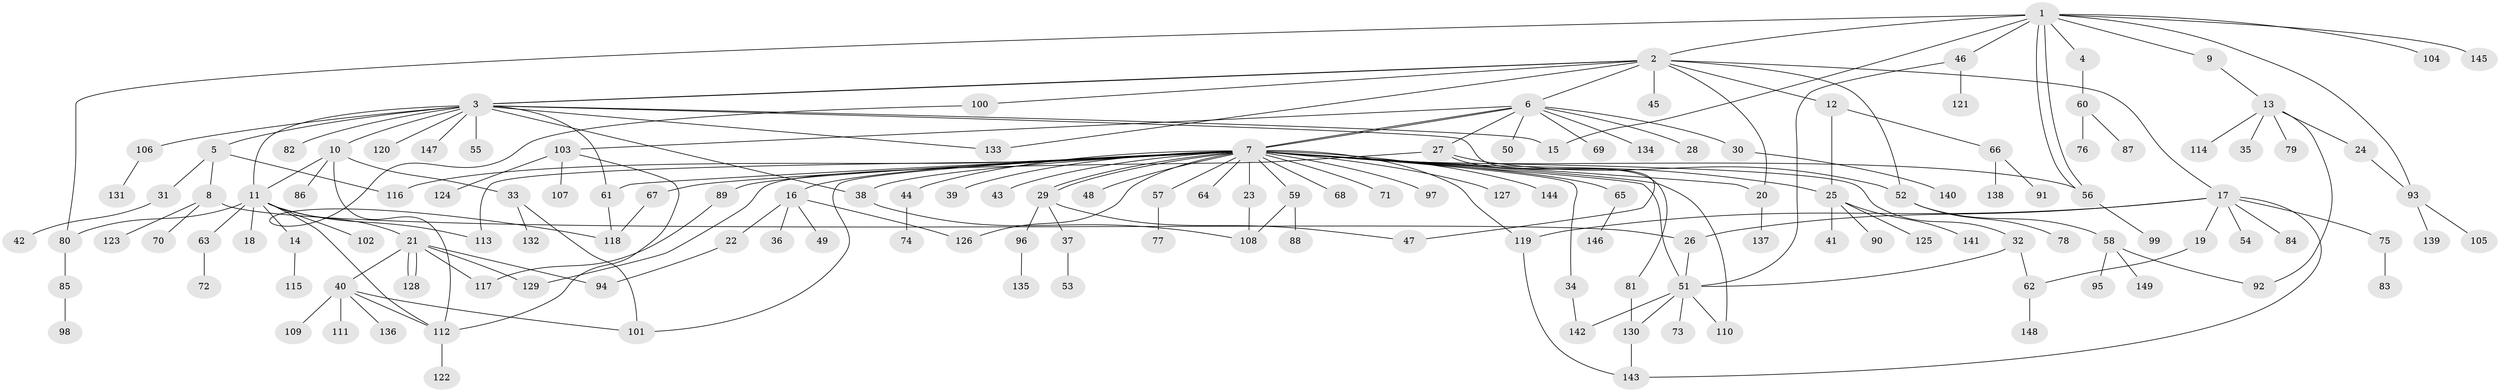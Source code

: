 // coarse degree distribution, {1: 0.35555555555555557, 24: 0.022222222222222223, 6: 0.044444444444444446, 2: 0.28888888888888886, 5: 0.1111111111111111, 3: 0.08888888888888889, 7: 0.022222222222222223, 4: 0.022222222222222223, 8: 0.044444444444444446}
// Generated by graph-tools (version 1.1) at 2025/36/03/04/25 23:36:44]
// undirected, 149 vertices, 192 edges
graph export_dot {
  node [color=gray90,style=filled];
  1;
  2;
  3;
  4;
  5;
  6;
  7;
  8;
  9;
  10;
  11;
  12;
  13;
  14;
  15;
  16;
  17;
  18;
  19;
  20;
  21;
  22;
  23;
  24;
  25;
  26;
  27;
  28;
  29;
  30;
  31;
  32;
  33;
  34;
  35;
  36;
  37;
  38;
  39;
  40;
  41;
  42;
  43;
  44;
  45;
  46;
  47;
  48;
  49;
  50;
  51;
  52;
  53;
  54;
  55;
  56;
  57;
  58;
  59;
  60;
  61;
  62;
  63;
  64;
  65;
  66;
  67;
  68;
  69;
  70;
  71;
  72;
  73;
  74;
  75;
  76;
  77;
  78;
  79;
  80;
  81;
  82;
  83;
  84;
  85;
  86;
  87;
  88;
  89;
  90;
  91;
  92;
  93;
  94;
  95;
  96;
  97;
  98;
  99;
  100;
  101;
  102;
  103;
  104;
  105;
  106;
  107;
  108;
  109;
  110;
  111;
  112;
  113;
  114;
  115;
  116;
  117;
  118;
  119;
  120;
  121;
  122;
  123;
  124;
  125;
  126;
  127;
  128;
  129;
  130;
  131;
  132;
  133;
  134;
  135;
  136;
  137;
  138;
  139;
  140;
  141;
  142;
  143;
  144;
  145;
  146;
  147;
  148;
  149;
  1 -- 2;
  1 -- 4;
  1 -- 9;
  1 -- 15;
  1 -- 46;
  1 -- 56;
  1 -- 56;
  1 -- 80;
  1 -- 93;
  1 -- 104;
  1 -- 145;
  2 -- 3;
  2 -- 3;
  2 -- 6;
  2 -- 12;
  2 -- 17;
  2 -- 20;
  2 -- 45;
  2 -- 52;
  2 -- 100;
  2 -- 133;
  3 -- 5;
  3 -- 10;
  3 -- 11;
  3 -- 15;
  3 -- 38;
  3 -- 55;
  3 -- 61;
  3 -- 81;
  3 -- 82;
  3 -- 106;
  3 -- 120;
  3 -- 133;
  3 -- 147;
  4 -- 60;
  5 -- 8;
  5 -- 31;
  5 -- 116;
  6 -- 7;
  6 -- 7;
  6 -- 27;
  6 -- 28;
  6 -- 30;
  6 -- 50;
  6 -- 69;
  6 -- 103;
  6 -- 134;
  7 -- 16;
  7 -- 20;
  7 -- 23;
  7 -- 25;
  7 -- 29;
  7 -- 29;
  7 -- 32;
  7 -- 34;
  7 -- 38;
  7 -- 39;
  7 -- 43;
  7 -- 44;
  7 -- 48;
  7 -- 51;
  7 -- 56;
  7 -- 57;
  7 -- 59;
  7 -- 61;
  7 -- 64;
  7 -- 65;
  7 -- 67;
  7 -- 68;
  7 -- 71;
  7 -- 89;
  7 -- 97;
  7 -- 101;
  7 -- 110;
  7 -- 113;
  7 -- 116;
  7 -- 119;
  7 -- 126;
  7 -- 127;
  7 -- 144;
  8 -- 26;
  8 -- 70;
  8 -- 123;
  9 -- 13;
  10 -- 11;
  10 -- 33;
  10 -- 86;
  10 -- 112;
  11 -- 14;
  11 -- 18;
  11 -- 21;
  11 -- 63;
  11 -- 80;
  11 -- 102;
  11 -- 112;
  11 -- 113;
  12 -- 25;
  12 -- 66;
  13 -- 24;
  13 -- 35;
  13 -- 79;
  13 -- 92;
  13 -- 114;
  14 -- 115;
  16 -- 22;
  16 -- 36;
  16 -- 49;
  16 -- 126;
  17 -- 19;
  17 -- 26;
  17 -- 54;
  17 -- 75;
  17 -- 84;
  17 -- 119;
  17 -- 143;
  19 -- 62;
  20 -- 137;
  21 -- 40;
  21 -- 94;
  21 -- 117;
  21 -- 128;
  21 -- 128;
  21 -- 129;
  22 -- 94;
  23 -- 108;
  24 -- 93;
  25 -- 41;
  25 -- 90;
  25 -- 125;
  25 -- 141;
  26 -- 51;
  27 -- 47;
  27 -- 52;
  27 -- 129;
  29 -- 37;
  29 -- 47;
  29 -- 96;
  30 -- 140;
  31 -- 42;
  32 -- 51;
  32 -- 62;
  33 -- 101;
  33 -- 132;
  34 -- 142;
  37 -- 53;
  38 -- 108;
  40 -- 101;
  40 -- 109;
  40 -- 111;
  40 -- 112;
  40 -- 136;
  44 -- 74;
  46 -- 51;
  46 -- 121;
  51 -- 73;
  51 -- 110;
  51 -- 130;
  51 -- 142;
  52 -- 58;
  52 -- 78;
  56 -- 99;
  57 -- 77;
  58 -- 92;
  58 -- 95;
  58 -- 149;
  59 -- 88;
  59 -- 108;
  60 -- 76;
  60 -- 87;
  61 -- 118;
  62 -- 148;
  63 -- 72;
  65 -- 146;
  66 -- 91;
  66 -- 138;
  67 -- 118;
  75 -- 83;
  80 -- 85;
  81 -- 130;
  85 -- 98;
  89 -- 117;
  93 -- 105;
  93 -- 139;
  96 -- 135;
  100 -- 118;
  103 -- 107;
  103 -- 112;
  103 -- 124;
  106 -- 131;
  112 -- 122;
  119 -- 143;
  130 -- 143;
}
